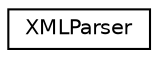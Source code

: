 digraph "Graphical Class Hierarchy"
{
  edge [fontname="Helvetica",fontsize="10",labelfontname="Helvetica",labelfontsize="10"];
  node [fontname="Helvetica",fontsize="10",shape=record];
  rankdir="LR";
  Node0 [label="XMLParser",height=0.2,width=0.4,color="black", fillcolor="white", style="filled",URL="$classXMLParser.html"];
}
